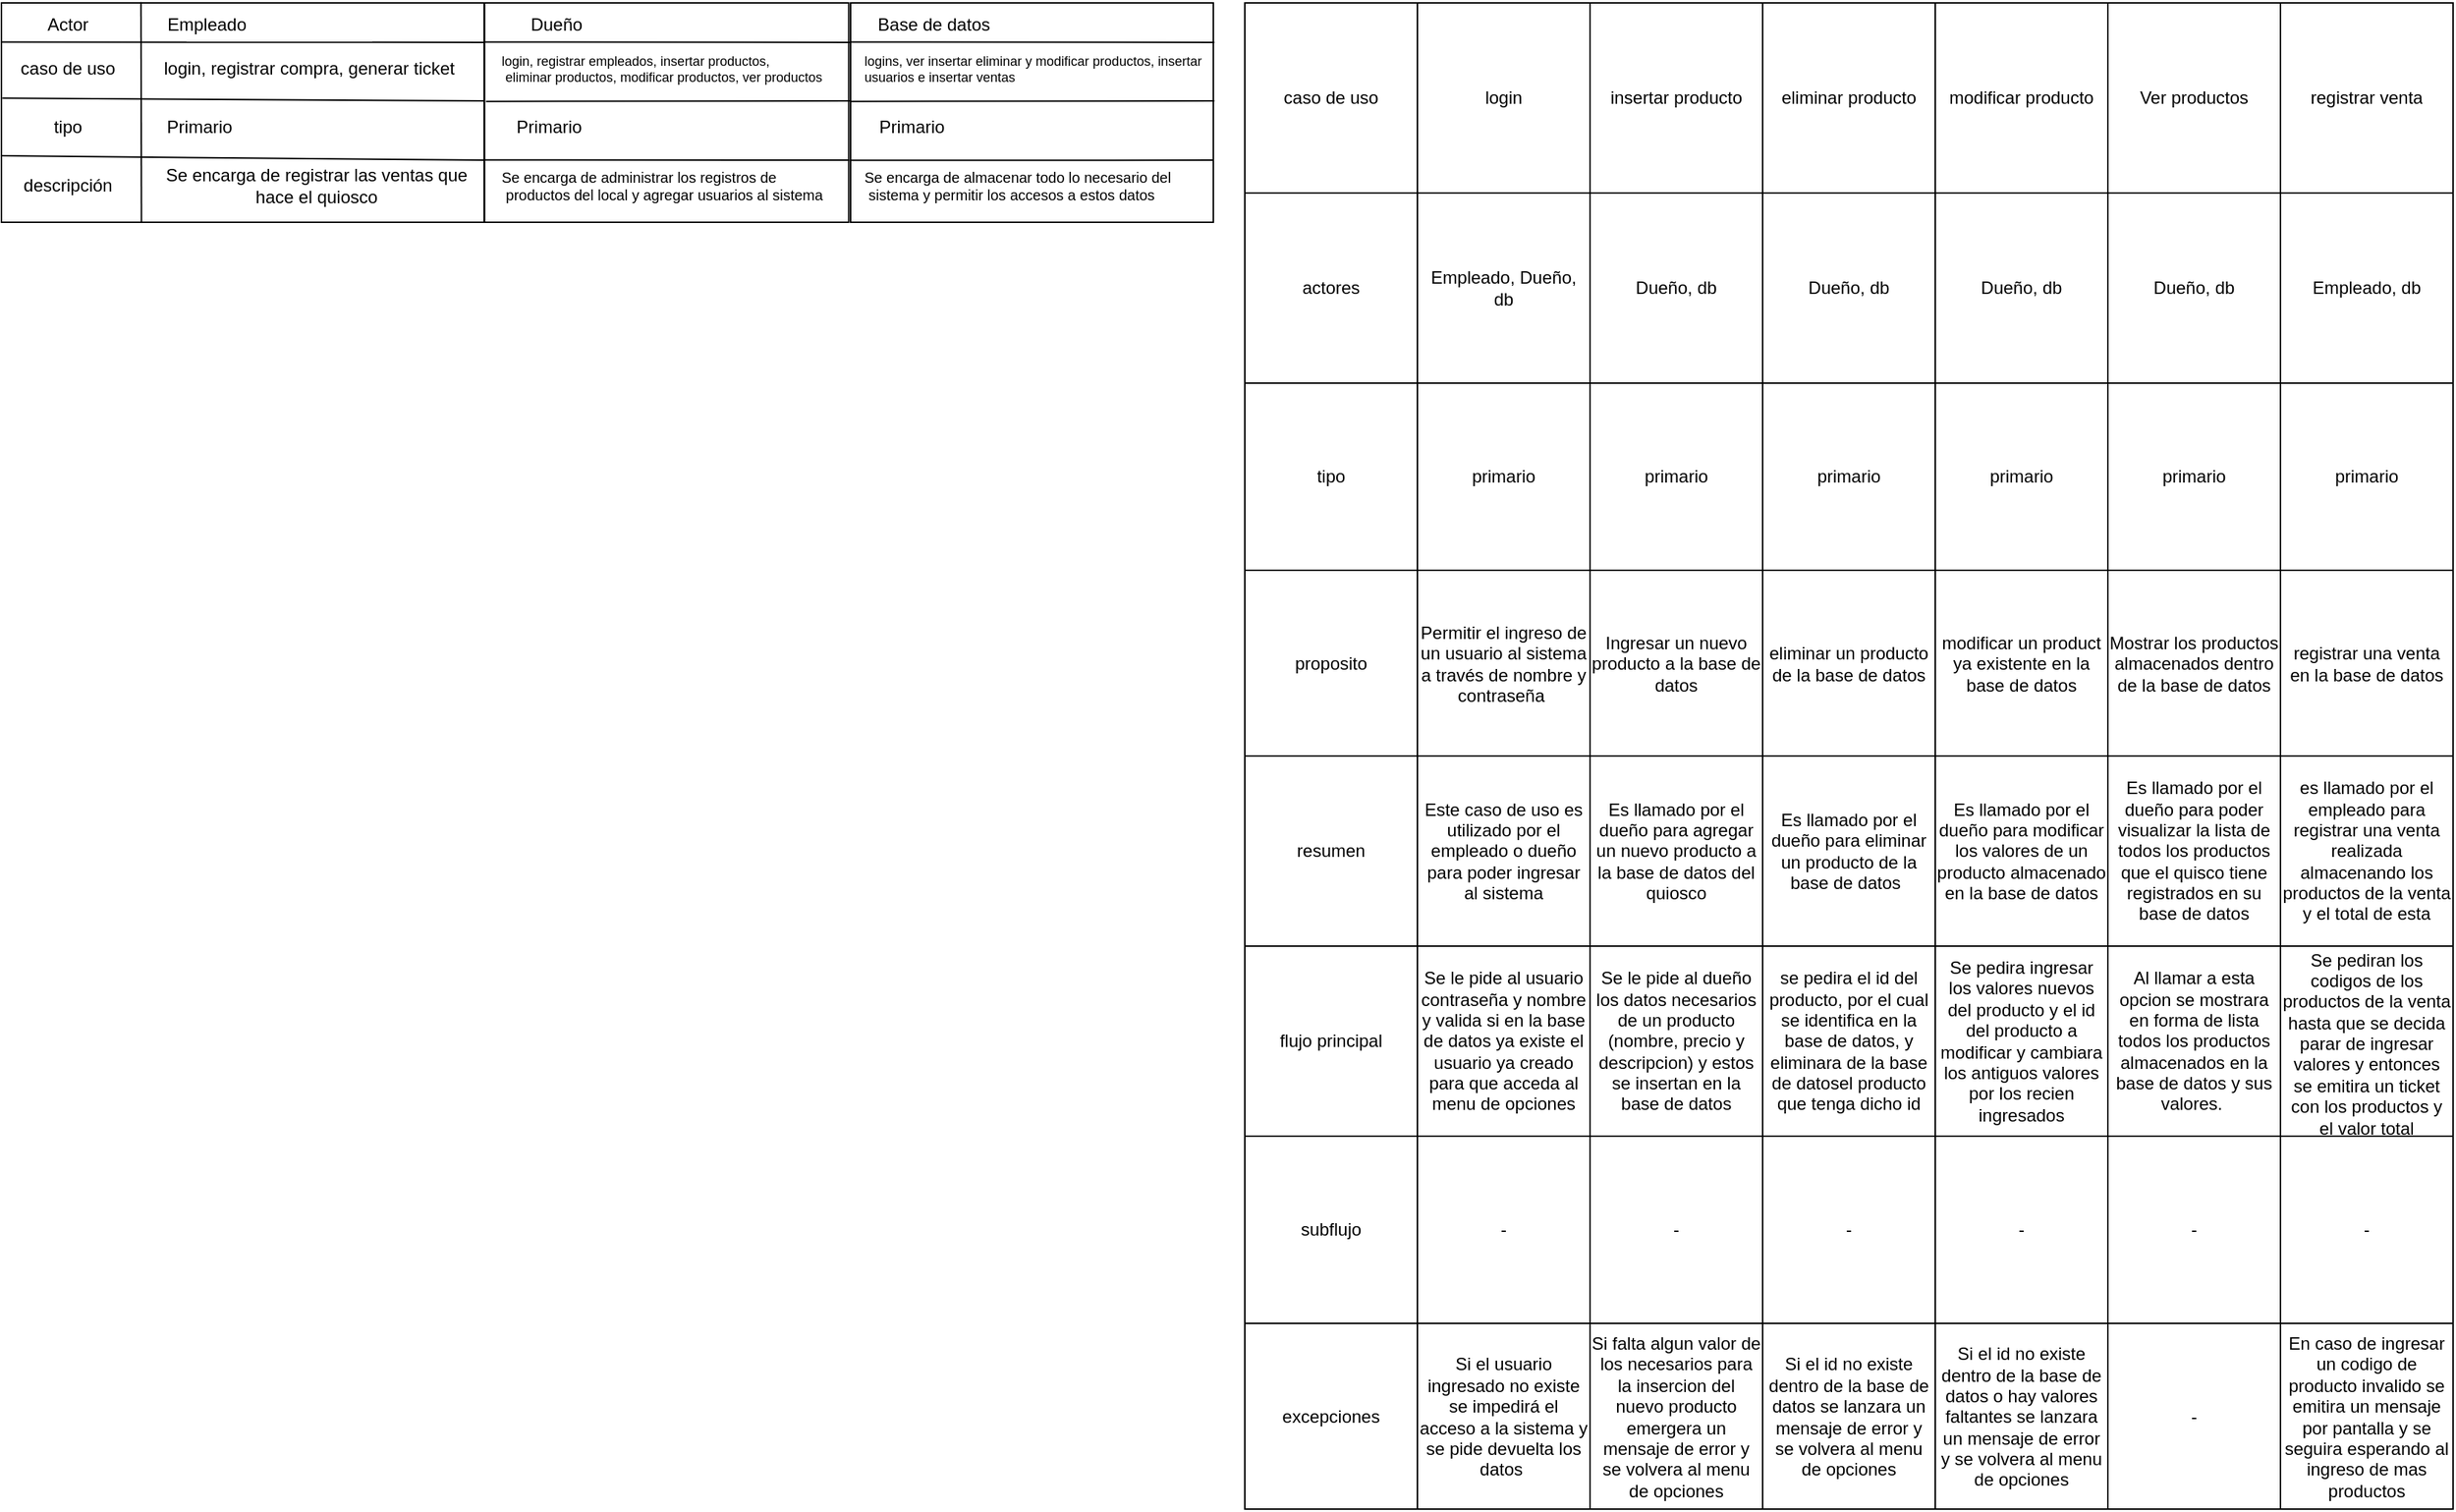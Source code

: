 <mxfile version="21.3.8" type="device">
  <diagram name="Página-1" id="LcXyndT0DvepZbhAEOWU">
    <mxGraphModel dx="2200" dy="1225" grid="1" gridSize="10" guides="1" tooltips="1" connect="1" arrows="1" fold="1" page="1" pageScale="1" pageWidth="827" pageHeight="1169" math="0" shadow="0">
      <root>
        <mxCell id="0" />
        <mxCell id="1" parent="0" />
        <mxCell id="FqN3htinn3vIO5tQjE8h-85" value="" style="group" vertex="1" connectable="0" parent="1">
          <mxGeometry x="10" y="20" width="838.46" height="150.0" as="geometry" />
        </mxCell>
        <mxCell id="FqN3htinn3vIO5tQjE8h-41" value="" style="rounded=0;whiteSpace=wrap;html=1;" vertex="1" parent="FqN3htinn3vIO5tQjE8h-85">
          <mxGeometry width="330" height="150" as="geometry" />
        </mxCell>
        <mxCell id="FqN3htinn3vIO5tQjE8h-42" value="" style="endArrow=none;html=1;rounded=0;entryX=0.289;entryY=-0.004;entryDx=0;entryDy=0;exitX=0.29;exitY=0.999;exitDx=0;exitDy=0;entryPerimeter=0;exitPerimeter=0;" edge="1" parent="FqN3htinn3vIO5tQjE8h-85" source="FqN3htinn3vIO5tQjE8h-41" target="FqN3htinn3vIO5tQjE8h-41">
          <mxGeometry width="50" height="50" relative="1" as="geometry">
            <mxPoint x="310" y="170" as="sourcePoint" />
            <mxPoint x="170" y="-10" as="targetPoint" />
          </mxGeometry>
        </mxCell>
        <mxCell id="FqN3htinn3vIO5tQjE8h-43" value="" style="endArrow=none;html=1;rounded=0;entryX=1.003;entryY=0.18;entryDx=0;entryDy=0;entryPerimeter=0;exitX=-0.001;exitY=0.178;exitDx=0;exitDy=0;exitPerimeter=0;" edge="1" parent="FqN3htinn3vIO5tQjE8h-85" source="FqN3htinn3vIO5tQjE8h-41" target="FqN3htinn3vIO5tQjE8h-41">
          <mxGeometry width="50" height="50" relative="1" as="geometry">
            <mxPoint x="310" y="170" as="sourcePoint" />
            <mxPoint x="360" y="120" as="targetPoint" />
          </mxGeometry>
        </mxCell>
        <mxCell id="FqN3htinn3vIO5tQjE8h-45" value="Actor" style="text;html=1;align=center;verticalAlign=middle;resizable=0;points=[];autosize=1;strokeColor=none;fillColor=none;" vertex="1" parent="FqN3htinn3vIO5tQjE8h-85">
          <mxGeometry x="20" width="50" height="30" as="geometry" />
        </mxCell>
        <mxCell id="FqN3htinn3vIO5tQjE8h-46" value="caso de uso" style="text;html=1;align=center;verticalAlign=middle;resizable=0;points=[];autosize=1;strokeColor=none;fillColor=none;" vertex="1" parent="FqN3htinn3vIO5tQjE8h-85">
          <mxGeometry y="30.0" width="90" height="30" as="geometry" />
        </mxCell>
        <mxCell id="FqN3htinn3vIO5tQjE8h-47" value="tipo" style="text;html=1;align=center;verticalAlign=middle;resizable=0;points=[];autosize=1;strokeColor=none;fillColor=none;" vertex="1" parent="FqN3htinn3vIO5tQjE8h-85">
          <mxGeometry x="25" y="70" width="40" height="30" as="geometry" />
        </mxCell>
        <mxCell id="FqN3htinn3vIO5tQjE8h-49" value="descripción" style="text;html=1;align=center;verticalAlign=middle;resizable=0;points=[];autosize=1;strokeColor=none;fillColor=none;" vertex="1" parent="FqN3htinn3vIO5tQjE8h-85">
          <mxGeometry x="5" y="110" width="80" height="30" as="geometry" />
        </mxCell>
        <mxCell id="FqN3htinn3vIO5tQjE8h-50" value="" style="endArrow=none;html=1;rounded=0;entryX=0.002;entryY=0.434;entryDx=0;entryDy=0;entryPerimeter=0;exitX=1.003;exitY=0.447;exitDx=0;exitDy=0;exitPerimeter=0;" edge="1" parent="FqN3htinn3vIO5tQjE8h-85" source="FqN3htinn3vIO5tQjE8h-41" target="FqN3htinn3vIO5tQjE8h-41">
          <mxGeometry width="50" height="50" relative="1" as="geometry">
            <mxPoint x="110.0" y="100" as="sourcePoint" />
            <mxPoint x="160" y="50.0" as="targetPoint" />
          </mxGeometry>
        </mxCell>
        <mxCell id="FqN3htinn3vIO5tQjE8h-51" value="" style="endArrow=none;html=1;rounded=0;exitX=0;exitY=0.697;exitDx=0;exitDy=0;exitPerimeter=0;entryX=0.999;entryY=0.717;entryDx=0;entryDy=0;entryPerimeter=0;" edge="1" parent="FqN3htinn3vIO5tQjE8h-85" source="FqN3htinn3vIO5tQjE8h-41" target="FqN3htinn3vIO5tQjE8h-41">
          <mxGeometry width="50" height="50" relative="1" as="geometry">
            <mxPoint x="190" y="100" as="sourcePoint" />
            <mxPoint x="240" y="50.0" as="targetPoint" />
          </mxGeometry>
        </mxCell>
        <mxCell id="FqN3htinn3vIO5tQjE8h-52" value="Empleado" style="text;html=1;align=center;verticalAlign=middle;resizable=0;points=[];autosize=1;strokeColor=none;fillColor=none;" vertex="1" parent="FqN3htinn3vIO5tQjE8h-85">
          <mxGeometry x="100.0" width="80" height="30" as="geometry" />
        </mxCell>
        <mxCell id="FqN3htinn3vIO5tQjE8h-53" value="login, registrar compra, generar ticket" style="text;html=1;align=center;verticalAlign=middle;resizable=0;points=[];autosize=1;strokeColor=none;fillColor=none;" vertex="1" parent="FqN3htinn3vIO5tQjE8h-85">
          <mxGeometry x="100.0" y="30.0" width="220" height="30" as="geometry" />
        </mxCell>
        <mxCell id="FqN3htinn3vIO5tQjE8h-54" value="Primario" style="text;html=1;align=center;verticalAlign=middle;resizable=0;points=[];autosize=1;strokeColor=none;fillColor=none;" vertex="1" parent="FqN3htinn3vIO5tQjE8h-85">
          <mxGeometry x="100.0" y="70" width="70" height="30" as="geometry" />
        </mxCell>
        <mxCell id="FqN3htinn3vIO5tQjE8h-55" value="Se encarga de registrar las ventas que &lt;br&gt;hace el quiosco" style="text;html=1;align=center;verticalAlign=middle;resizable=0;points=[];autosize=1;strokeColor=none;fillColor=none;" vertex="1" parent="FqN3htinn3vIO5tQjE8h-85">
          <mxGeometry x="100.0" y="105" width="230" height="40" as="geometry" />
        </mxCell>
        <mxCell id="FqN3htinn3vIO5tQjE8h-56" value="" style="rounded=0;whiteSpace=wrap;html=1;" vertex="1" parent="FqN3htinn3vIO5tQjE8h-85">
          <mxGeometry x="330.25" width="248.98" height="150" as="geometry" />
        </mxCell>
        <mxCell id="FqN3htinn3vIO5tQjE8h-58" value="" style="endArrow=none;html=1;rounded=0;entryX=1.003;entryY=0.18;entryDx=0;entryDy=0;entryPerimeter=0;exitX=-0.001;exitY=0.178;exitDx=0;exitDy=0;exitPerimeter=0;" edge="1" source="FqN3htinn3vIO5tQjE8h-56" target="FqN3htinn3vIO5tQjE8h-56" parent="FqN3htinn3vIO5tQjE8h-85">
          <mxGeometry width="50" height="50" relative="1" as="geometry">
            <mxPoint x="549.23" y="170.0" as="sourcePoint" />
            <mxPoint x="599.23" y="120.0" as="targetPoint" />
          </mxGeometry>
        </mxCell>
        <mxCell id="FqN3htinn3vIO5tQjE8h-63" value="" style="endArrow=none;html=1;rounded=0;entryX=0.004;entryY=0.449;entryDx=0;entryDy=0;entryPerimeter=0;exitX=1.003;exitY=0.447;exitDx=0;exitDy=0;exitPerimeter=0;" edge="1" source="FqN3htinn3vIO5tQjE8h-56" target="FqN3htinn3vIO5tQjE8h-56" parent="FqN3htinn3vIO5tQjE8h-85">
          <mxGeometry width="50" height="50" relative="1" as="geometry">
            <mxPoint x="349.23" y="100.0" as="sourcePoint" />
            <mxPoint x="399.23" y="50.0" as="targetPoint" />
          </mxGeometry>
        </mxCell>
        <mxCell id="FqN3htinn3vIO5tQjE8h-64" value="" style="endArrow=none;html=1;rounded=0;exitX=0.999;exitY=0.058;exitDx=0;exitDy=0;exitPerimeter=0;entryX=0.999;entryY=0.717;entryDx=0;entryDy=0;entryPerimeter=0;" edge="1" source="FqN3htinn3vIO5tQjE8h-55" target="FqN3htinn3vIO5tQjE8h-56" parent="FqN3htinn3vIO5tQjE8h-85">
          <mxGeometry width="50" height="50" relative="1" as="geometry">
            <mxPoint x="429.23" y="100.0" as="sourcePoint" />
            <mxPoint x="479.23" y="50.0" as="targetPoint" />
          </mxGeometry>
        </mxCell>
        <mxCell id="FqN3htinn3vIO5tQjE8h-65" value="Dueño" style="text;html=1;align=center;verticalAlign=middle;resizable=0;points=[];autosize=1;strokeColor=none;fillColor=none;" vertex="1" parent="FqN3htinn3vIO5tQjE8h-85">
          <mxGeometry x="349.23" width="60" height="30" as="geometry" />
        </mxCell>
        <mxCell id="FqN3htinn3vIO5tQjE8h-66" value="login, registrar empleados, insertar productos,&lt;br style=&quot;font-size: 9px;&quot;&gt;&amp;nbsp;eliminar productos, modificar productos, ver productos" style="text;html=1;align=left;verticalAlign=middle;resizable=0;points=[];autosize=1;strokeColor=none;fillColor=none;fontSize=9;horizontal=1;" vertex="1" parent="FqN3htinn3vIO5tQjE8h-85">
          <mxGeometry x="340.25" y="25.0" width="240" height="40" as="geometry" />
        </mxCell>
        <mxCell id="FqN3htinn3vIO5tQjE8h-67" value="Primario" style="text;html=1;align=center;verticalAlign=middle;resizable=0;points=[];autosize=1;strokeColor=none;fillColor=none;" vertex="1" parent="FqN3htinn3vIO5tQjE8h-85">
          <mxGeometry x="339.23" y="70.0" width="70" height="30" as="geometry" />
        </mxCell>
        <mxCell id="FqN3htinn3vIO5tQjE8h-68" value="Se encarga de administrar los registros de&lt;br style=&quot;font-size: 10px;&quot;&gt;&amp;nbsp;productos del local y agregar usuarios al sistema" style="text;html=1;align=left;verticalAlign=middle;resizable=0;points=[];autosize=1;strokeColor=none;fillColor=none;fontSize=10;" vertex="1" parent="FqN3htinn3vIO5tQjE8h-85">
          <mxGeometry x="340.25" y="105.0" width="240" height="40" as="geometry" />
        </mxCell>
        <mxCell id="FqN3htinn3vIO5tQjE8h-71" value="" style="rounded=0;whiteSpace=wrap;html=1;" vertex="1" parent="FqN3htinn3vIO5tQjE8h-85">
          <mxGeometry x="580.5" y="2.842e-14" width="247.96" height="150" as="geometry" />
        </mxCell>
        <mxCell id="FqN3htinn3vIO5tQjE8h-73" value="" style="endArrow=none;html=1;rounded=0;entryX=1.003;entryY=0.18;entryDx=0;entryDy=0;entryPerimeter=0;exitX=-0.001;exitY=0.178;exitDx=0;exitDy=0;exitPerimeter=0;" edge="1" source="FqN3htinn3vIO5tQjE8h-71" target="FqN3htinn3vIO5tQjE8h-71" parent="FqN3htinn3vIO5tQjE8h-85">
          <mxGeometry width="50" height="50" relative="1" as="geometry">
            <mxPoint x="798.46" y="170" as="sourcePoint" />
            <mxPoint x="848.46" y="120" as="targetPoint" />
          </mxGeometry>
        </mxCell>
        <mxCell id="FqN3htinn3vIO5tQjE8h-78" value="" style="endArrow=none;html=1;rounded=0;entryX=-0.001;entryY=0.449;entryDx=0;entryDy=0;entryPerimeter=0;exitX=1.003;exitY=0.447;exitDx=0;exitDy=0;exitPerimeter=0;" edge="1" source="FqN3htinn3vIO5tQjE8h-71" target="FqN3htinn3vIO5tQjE8h-71" parent="FqN3htinn3vIO5tQjE8h-85">
          <mxGeometry width="50" height="50" relative="1" as="geometry">
            <mxPoint x="598.46" y="100" as="sourcePoint" />
            <mxPoint x="648.46" y="50.0" as="targetPoint" />
          </mxGeometry>
        </mxCell>
        <mxCell id="FqN3htinn3vIO5tQjE8h-79" value="" style="endArrow=none;html=1;rounded=0;exitX=0.998;exitY=0.066;exitDx=0;exitDy=0;exitPerimeter=0;entryX=0.999;entryY=0.717;entryDx=0;entryDy=0;entryPerimeter=0;" edge="1" source="FqN3htinn3vIO5tQjE8h-68" target="FqN3htinn3vIO5tQjE8h-71" parent="FqN3htinn3vIO5tQjE8h-85">
          <mxGeometry width="50" height="50" relative="1" as="geometry">
            <mxPoint x="678.46" y="100" as="sourcePoint" />
            <mxPoint x="728.46" y="50.0" as="targetPoint" />
          </mxGeometry>
        </mxCell>
        <mxCell id="FqN3htinn3vIO5tQjE8h-80" value="Base de datos" style="text;html=1;align=center;verticalAlign=middle;resizable=0;points=[];autosize=1;strokeColor=none;fillColor=none;" vertex="1" parent="FqN3htinn3vIO5tQjE8h-85">
          <mxGeometry x="587.44" y="0.15" width="100" height="30" as="geometry" />
        </mxCell>
        <mxCell id="FqN3htinn3vIO5tQjE8h-81" value="logins, ver insertar eliminar y modificar productos, insertar &lt;br&gt;usuarios e insertar ventas" style="text;html=1;align=left;verticalAlign=middle;resizable=0;points=[];autosize=1;strokeColor=none;fillColor=none;fontSize=9;horizontal=1;" vertex="1" parent="FqN3htinn3vIO5tQjE8h-85">
          <mxGeometry x="588.46" y="25.15" width="250" height="40" as="geometry" />
        </mxCell>
        <mxCell id="FqN3htinn3vIO5tQjE8h-82" value="Primario" style="text;html=1;align=center;verticalAlign=middle;resizable=0;points=[];autosize=1;strokeColor=none;fillColor=none;" vertex="1" parent="FqN3htinn3vIO5tQjE8h-85">
          <mxGeometry x="587.44" y="70.15" width="70" height="30" as="geometry" />
        </mxCell>
        <mxCell id="FqN3htinn3vIO5tQjE8h-83" value="Se encarga de almacenar todo lo necesario del&lt;br&gt;&amp;nbsp;sistema y permitir los accesos a estos datos" style="text;html=1;align=left;verticalAlign=middle;resizable=0;points=[];autosize=1;strokeColor=none;fillColor=none;fontSize=10;" vertex="1" parent="FqN3htinn3vIO5tQjE8h-85">
          <mxGeometry x="588.46" y="105.15" width="230" height="40" as="geometry" />
        </mxCell>
        <mxCell id="FqN3htinn3vIO5tQjE8h-87" value="" style="shape=table;startSize=0;container=1;collapsible=0;childLayout=tableLayout;" vertex="1" parent="1">
          <mxGeometry x="860" y="20" width="826" height="1030" as="geometry" />
        </mxCell>
        <mxCell id="FqN3htinn3vIO5tQjE8h-88" value="" style="shape=tableRow;horizontal=0;startSize=0;swimlaneHead=0;swimlaneBody=0;strokeColor=inherit;top=0;left=0;bottom=0;right=0;collapsible=0;dropTarget=0;fillColor=none;points=[[0,0.5],[1,0.5]];portConstraint=eastwest;" vertex="1" parent="FqN3htinn3vIO5tQjE8h-87">
          <mxGeometry width="826" height="130" as="geometry" />
        </mxCell>
        <mxCell id="FqN3htinn3vIO5tQjE8h-89" value="caso de uso" style="shape=partialRectangle;html=1;whiteSpace=wrap;connectable=0;strokeColor=inherit;overflow=hidden;fillColor=none;top=0;left=0;bottom=0;right=0;pointerEvents=1;" vertex="1" parent="FqN3htinn3vIO5tQjE8h-88">
          <mxGeometry width="118" height="130" as="geometry">
            <mxRectangle width="118" height="130" as="alternateBounds" />
          </mxGeometry>
        </mxCell>
        <mxCell id="FqN3htinn3vIO5tQjE8h-90" value="login" style="shape=partialRectangle;html=1;whiteSpace=wrap;connectable=0;strokeColor=inherit;overflow=hidden;fillColor=none;top=0;left=0;bottom=0;right=0;pointerEvents=1;" vertex="1" parent="FqN3htinn3vIO5tQjE8h-88">
          <mxGeometry x="118" width="118" height="130" as="geometry">
            <mxRectangle width="118" height="130" as="alternateBounds" />
          </mxGeometry>
        </mxCell>
        <mxCell id="FqN3htinn3vIO5tQjE8h-91" value="insertar producto" style="shape=partialRectangle;html=1;whiteSpace=wrap;connectable=0;strokeColor=inherit;overflow=hidden;fillColor=none;top=0;left=0;bottom=0;right=0;pointerEvents=1;" vertex="1" parent="FqN3htinn3vIO5tQjE8h-88">
          <mxGeometry x="236" width="118" height="130" as="geometry">
            <mxRectangle width="118" height="130" as="alternateBounds" />
          </mxGeometry>
        </mxCell>
        <mxCell id="FqN3htinn3vIO5tQjE8h-92" value="eliminar producto" style="shape=partialRectangle;html=1;whiteSpace=wrap;connectable=0;strokeColor=inherit;overflow=hidden;fillColor=none;top=0;left=0;bottom=0;right=0;pointerEvents=1;" vertex="1" parent="FqN3htinn3vIO5tQjE8h-88">
          <mxGeometry x="354" width="118" height="130" as="geometry">
            <mxRectangle width="118" height="130" as="alternateBounds" />
          </mxGeometry>
        </mxCell>
        <mxCell id="FqN3htinn3vIO5tQjE8h-93" value="modificar producto" style="shape=partialRectangle;html=1;whiteSpace=wrap;connectable=0;strokeColor=inherit;overflow=hidden;fillColor=none;top=0;left=0;bottom=0;right=0;pointerEvents=1;" vertex="1" parent="FqN3htinn3vIO5tQjE8h-88">
          <mxGeometry x="472" width="118" height="130" as="geometry">
            <mxRectangle width="118" height="130" as="alternateBounds" />
          </mxGeometry>
        </mxCell>
        <mxCell id="FqN3htinn3vIO5tQjE8h-148" value="Ver productos" style="shape=partialRectangle;html=1;whiteSpace=wrap;connectable=0;strokeColor=inherit;overflow=hidden;fillColor=none;top=0;left=0;bottom=0;right=0;pointerEvents=1;" vertex="1" parent="FqN3htinn3vIO5tQjE8h-88">
          <mxGeometry x="590" width="118" height="130" as="geometry">
            <mxRectangle width="118" height="130" as="alternateBounds" />
          </mxGeometry>
        </mxCell>
        <mxCell id="FqN3htinn3vIO5tQjE8h-156" value="registrar venta" style="shape=partialRectangle;html=1;whiteSpace=wrap;connectable=0;strokeColor=inherit;overflow=hidden;fillColor=none;top=0;left=0;bottom=0;right=0;pointerEvents=1;" vertex="1" parent="FqN3htinn3vIO5tQjE8h-88">
          <mxGeometry x="708" width="118" height="130" as="geometry">
            <mxRectangle width="118" height="130" as="alternateBounds" />
          </mxGeometry>
        </mxCell>
        <mxCell id="FqN3htinn3vIO5tQjE8h-100" value="" style="shape=tableRow;horizontal=0;startSize=0;swimlaneHead=0;swimlaneBody=0;strokeColor=inherit;top=0;left=0;bottom=0;right=0;collapsible=0;dropTarget=0;fillColor=none;points=[[0,0.5],[1,0.5]];portConstraint=eastwest;" vertex="1" parent="FqN3htinn3vIO5tQjE8h-87">
          <mxGeometry y="130" width="826" height="130" as="geometry" />
        </mxCell>
        <mxCell id="FqN3htinn3vIO5tQjE8h-101" value="actores" style="shape=partialRectangle;html=1;whiteSpace=wrap;connectable=0;strokeColor=inherit;overflow=hidden;fillColor=none;top=0;left=0;bottom=0;right=0;pointerEvents=1;" vertex="1" parent="FqN3htinn3vIO5tQjE8h-100">
          <mxGeometry width="118" height="130" as="geometry">
            <mxRectangle width="118" height="130" as="alternateBounds" />
          </mxGeometry>
        </mxCell>
        <mxCell id="FqN3htinn3vIO5tQjE8h-102" value="Empleado, Dueño, db" style="shape=partialRectangle;html=1;whiteSpace=wrap;connectable=0;strokeColor=inherit;overflow=hidden;fillColor=none;top=0;left=0;bottom=0;right=0;pointerEvents=1;" vertex="1" parent="FqN3htinn3vIO5tQjE8h-100">
          <mxGeometry x="118" width="118" height="130" as="geometry">
            <mxRectangle width="118" height="130" as="alternateBounds" />
          </mxGeometry>
        </mxCell>
        <mxCell id="FqN3htinn3vIO5tQjE8h-103" value="Dueño, db" style="shape=partialRectangle;html=1;whiteSpace=wrap;connectable=0;strokeColor=inherit;overflow=hidden;fillColor=none;top=0;left=0;bottom=0;right=0;pointerEvents=1;" vertex="1" parent="FqN3htinn3vIO5tQjE8h-100">
          <mxGeometry x="236" width="118" height="130" as="geometry">
            <mxRectangle width="118" height="130" as="alternateBounds" />
          </mxGeometry>
        </mxCell>
        <mxCell id="FqN3htinn3vIO5tQjE8h-104" value="Dueño, db" style="shape=partialRectangle;html=1;whiteSpace=wrap;connectable=0;strokeColor=inherit;overflow=hidden;fillColor=none;top=0;left=0;bottom=0;right=0;pointerEvents=1;" vertex="1" parent="FqN3htinn3vIO5tQjE8h-100">
          <mxGeometry x="354" width="118" height="130" as="geometry">
            <mxRectangle width="118" height="130" as="alternateBounds" />
          </mxGeometry>
        </mxCell>
        <mxCell id="FqN3htinn3vIO5tQjE8h-105" value="Dueño, db" style="shape=partialRectangle;html=1;whiteSpace=wrap;connectable=0;strokeColor=inherit;overflow=hidden;fillColor=none;top=0;left=0;bottom=0;right=0;pointerEvents=1;" vertex="1" parent="FqN3htinn3vIO5tQjE8h-100">
          <mxGeometry x="472" width="118" height="130" as="geometry">
            <mxRectangle width="118" height="130" as="alternateBounds" />
          </mxGeometry>
        </mxCell>
        <mxCell id="FqN3htinn3vIO5tQjE8h-149" value="Dueño, db" style="shape=partialRectangle;html=1;whiteSpace=wrap;connectable=0;strokeColor=inherit;overflow=hidden;fillColor=none;top=0;left=0;bottom=0;right=0;pointerEvents=1;" vertex="1" parent="FqN3htinn3vIO5tQjE8h-100">
          <mxGeometry x="590" width="118" height="130" as="geometry">
            <mxRectangle width="118" height="130" as="alternateBounds" />
          </mxGeometry>
        </mxCell>
        <mxCell id="FqN3htinn3vIO5tQjE8h-157" value="Empleado, db" style="shape=partialRectangle;html=1;whiteSpace=wrap;connectable=0;strokeColor=inherit;overflow=hidden;fillColor=none;top=0;left=0;bottom=0;right=0;pointerEvents=1;" vertex="1" parent="FqN3htinn3vIO5tQjE8h-100">
          <mxGeometry x="708" width="118" height="130" as="geometry">
            <mxRectangle width="118" height="130" as="alternateBounds" />
          </mxGeometry>
        </mxCell>
        <mxCell id="FqN3htinn3vIO5tQjE8h-106" style="shape=tableRow;horizontal=0;startSize=0;swimlaneHead=0;swimlaneBody=0;strokeColor=inherit;top=0;left=0;bottom=0;right=0;collapsible=0;dropTarget=0;fillColor=none;points=[[0,0.5],[1,0.5]];portConstraint=eastwest;" vertex="1" parent="FqN3htinn3vIO5tQjE8h-87">
          <mxGeometry y="260" width="826" height="128" as="geometry" />
        </mxCell>
        <mxCell id="FqN3htinn3vIO5tQjE8h-107" value="tipo" style="shape=partialRectangle;html=1;whiteSpace=wrap;connectable=0;strokeColor=inherit;overflow=hidden;fillColor=none;top=0;left=0;bottom=0;right=0;pointerEvents=1;" vertex="1" parent="FqN3htinn3vIO5tQjE8h-106">
          <mxGeometry width="118" height="128" as="geometry">
            <mxRectangle width="118" height="128" as="alternateBounds" />
          </mxGeometry>
        </mxCell>
        <mxCell id="FqN3htinn3vIO5tQjE8h-108" value="primario" style="shape=partialRectangle;html=1;whiteSpace=wrap;connectable=0;strokeColor=inherit;overflow=hidden;fillColor=none;top=0;left=0;bottom=0;right=0;pointerEvents=1;" vertex="1" parent="FqN3htinn3vIO5tQjE8h-106">
          <mxGeometry x="118" width="118" height="128" as="geometry">
            <mxRectangle width="118" height="128" as="alternateBounds" />
          </mxGeometry>
        </mxCell>
        <mxCell id="FqN3htinn3vIO5tQjE8h-109" value="primario" style="shape=partialRectangle;html=1;whiteSpace=wrap;connectable=0;strokeColor=inherit;overflow=hidden;fillColor=none;top=0;left=0;bottom=0;right=0;pointerEvents=1;" vertex="1" parent="FqN3htinn3vIO5tQjE8h-106">
          <mxGeometry x="236" width="118" height="128" as="geometry">
            <mxRectangle width="118" height="128" as="alternateBounds" />
          </mxGeometry>
        </mxCell>
        <mxCell id="FqN3htinn3vIO5tQjE8h-110" value="primario" style="shape=partialRectangle;html=1;whiteSpace=wrap;connectable=0;strokeColor=inherit;overflow=hidden;fillColor=none;top=0;left=0;bottom=0;right=0;pointerEvents=1;" vertex="1" parent="FqN3htinn3vIO5tQjE8h-106">
          <mxGeometry x="354" width="118" height="128" as="geometry">
            <mxRectangle width="118" height="128" as="alternateBounds" />
          </mxGeometry>
        </mxCell>
        <mxCell id="FqN3htinn3vIO5tQjE8h-111" value="primario" style="shape=partialRectangle;html=1;whiteSpace=wrap;connectable=0;strokeColor=inherit;overflow=hidden;fillColor=none;top=0;left=0;bottom=0;right=0;pointerEvents=1;" vertex="1" parent="FqN3htinn3vIO5tQjE8h-106">
          <mxGeometry x="472" width="118" height="128" as="geometry">
            <mxRectangle width="118" height="128" as="alternateBounds" />
          </mxGeometry>
        </mxCell>
        <mxCell id="FqN3htinn3vIO5tQjE8h-150" value="primario" style="shape=partialRectangle;html=1;whiteSpace=wrap;connectable=0;strokeColor=inherit;overflow=hidden;fillColor=none;top=0;left=0;bottom=0;right=0;pointerEvents=1;" vertex="1" parent="FqN3htinn3vIO5tQjE8h-106">
          <mxGeometry x="590" width="118" height="128" as="geometry">
            <mxRectangle width="118" height="128" as="alternateBounds" />
          </mxGeometry>
        </mxCell>
        <mxCell id="FqN3htinn3vIO5tQjE8h-158" value="primario" style="shape=partialRectangle;html=1;whiteSpace=wrap;connectable=0;strokeColor=inherit;overflow=hidden;fillColor=none;top=0;left=0;bottom=0;right=0;pointerEvents=1;" vertex="1" parent="FqN3htinn3vIO5tQjE8h-106">
          <mxGeometry x="708" width="118" height="128" as="geometry">
            <mxRectangle width="118" height="128" as="alternateBounds" />
          </mxGeometry>
        </mxCell>
        <mxCell id="FqN3htinn3vIO5tQjE8h-118" style="shape=tableRow;horizontal=0;startSize=0;swimlaneHead=0;swimlaneBody=0;strokeColor=inherit;top=0;left=0;bottom=0;right=0;collapsible=0;dropTarget=0;fillColor=none;points=[[0,0.5],[1,0.5]];portConstraint=eastwest;" vertex="1" parent="FqN3htinn3vIO5tQjE8h-87">
          <mxGeometry y="388" width="826" height="127" as="geometry" />
        </mxCell>
        <mxCell id="FqN3htinn3vIO5tQjE8h-119" value="proposito" style="shape=partialRectangle;html=1;whiteSpace=wrap;connectable=0;strokeColor=inherit;overflow=hidden;fillColor=none;top=0;left=0;bottom=0;right=0;pointerEvents=1;" vertex="1" parent="FqN3htinn3vIO5tQjE8h-118">
          <mxGeometry width="118" height="127" as="geometry">
            <mxRectangle width="118" height="127" as="alternateBounds" />
          </mxGeometry>
        </mxCell>
        <mxCell id="FqN3htinn3vIO5tQjE8h-120" value="Permitir el ingreso de un usuario al sistema a través de nombre y contraseña&amp;nbsp;" style="shape=partialRectangle;html=1;whiteSpace=wrap;connectable=0;strokeColor=inherit;overflow=hidden;fillColor=none;top=0;left=0;bottom=0;right=0;pointerEvents=1;" vertex="1" parent="FqN3htinn3vIO5tQjE8h-118">
          <mxGeometry x="118" width="118" height="127" as="geometry">
            <mxRectangle width="118" height="127" as="alternateBounds" />
          </mxGeometry>
        </mxCell>
        <mxCell id="FqN3htinn3vIO5tQjE8h-121" value="Ingresar un nuevo producto a la base de datos" style="shape=partialRectangle;html=1;whiteSpace=wrap;connectable=0;strokeColor=inherit;overflow=hidden;fillColor=none;top=0;left=0;bottom=0;right=0;pointerEvents=1;" vertex="1" parent="FqN3htinn3vIO5tQjE8h-118">
          <mxGeometry x="236" width="118" height="127" as="geometry">
            <mxRectangle width="118" height="127" as="alternateBounds" />
          </mxGeometry>
        </mxCell>
        <mxCell id="FqN3htinn3vIO5tQjE8h-122" value="eliminar un producto de la base de datos" style="shape=partialRectangle;html=1;whiteSpace=wrap;connectable=0;strokeColor=inherit;overflow=hidden;fillColor=none;top=0;left=0;bottom=0;right=0;pointerEvents=1;" vertex="1" parent="FqN3htinn3vIO5tQjE8h-118">
          <mxGeometry x="354" width="118" height="127" as="geometry">
            <mxRectangle width="118" height="127" as="alternateBounds" />
          </mxGeometry>
        </mxCell>
        <mxCell id="FqN3htinn3vIO5tQjE8h-123" value="modificar un product ya existente en la base de datos" style="shape=partialRectangle;html=1;whiteSpace=wrap;connectable=0;strokeColor=inherit;overflow=hidden;fillColor=none;top=0;left=0;bottom=0;right=0;pointerEvents=1;" vertex="1" parent="FqN3htinn3vIO5tQjE8h-118">
          <mxGeometry x="472" width="118" height="127" as="geometry">
            <mxRectangle width="118" height="127" as="alternateBounds" />
          </mxGeometry>
        </mxCell>
        <mxCell id="FqN3htinn3vIO5tQjE8h-151" value="Mostrar los productos almacenados dentro de la base de datos" style="shape=partialRectangle;html=1;whiteSpace=wrap;connectable=0;strokeColor=inherit;overflow=hidden;fillColor=none;top=0;left=0;bottom=0;right=0;pointerEvents=1;" vertex="1" parent="FqN3htinn3vIO5tQjE8h-118">
          <mxGeometry x="590" width="118" height="127" as="geometry">
            <mxRectangle width="118" height="127" as="alternateBounds" />
          </mxGeometry>
        </mxCell>
        <mxCell id="FqN3htinn3vIO5tQjE8h-159" value="registrar una venta en la base de datos" style="shape=partialRectangle;html=1;whiteSpace=wrap;connectable=0;strokeColor=inherit;overflow=hidden;fillColor=none;top=0;left=0;bottom=0;right=0;pointerEvents=1;" vertex="1" parent="FqN3htinn3vIO5tQjE8h-118">
          <mxGeometry x="708" width="118" height="127" as="geometry">
            <mxRectangle width="118" height="127" as="alternateBounds" />
          </mxGeometry>
        </mxCell>
        <mxCell id="FqN3htinn3vIO5tQjE8h-124" style="shape=tableRow;horizontal=0;startSize=0;swimlaneHead=0;swimlaneBody=0;strokeColor=inherit;top=0;left=0;bottom=0;right=0;collapsible=0;dropTarget=0;fillColor=none;points=[[0,0.5],[1,0.5]];portConstraint=eastwest;" vertex="1" parent="FqN3htinn3vIO5tQjE8h-87">
          <mxGeometry y="515" width="826" height="130" as="geometry" />
        </mxCell>
        <mxCell id="FqN3htinn3vIO5tQjE8h-125" value="resumen" style="shape=partialRectangle;html=1;whiteSpace=wrap;connectable=0;strokeColor=inherit;overflow=hidden;fillColor=none;top=0;left=0;bottom=0;right=0;pointerEvents=1;" vertex="1" parent="FqN3htinn3vIO5tQjE8h-124">
          <mxGeometry width="118" height="130" as="geometry">
            <mxRectangle width="118" height="130" as="alternateBounds" />
          </mxGeometry>
        </mxCell>
        <mxCell id="FqN3htinn3vIO5tQjE8h-126" value="Este caso de uso es utilizado por el empleado o dueño para poder ingresar al sistema" style="shape=partialRectangle;html=1;whiteSpace=wrap;connectable=0;strokeColor=inherit;overflow=hidden;fillColor=none;top=0;left=0;bottom=0;right=0;pointerEvents=1;" vertex="1" parent="FqN3htinn3vIO5tQjE8h-124">
          <mxGeometry x="118" width="118" height="130" as="geometry">
            <mxRectangle width="118" height="130" as="alternateBounds" />
          </mxGeometry>
        </mxCell>
        <mxCell id="FqN3htinn3vIO5tQjE8h-127" value="Es llamado por el dueño para agregar un nuevo producto a la base de datos del quiosco" style="shape=partialRectangle;html=1;whiteSpace=wrap;connectable=0;strokeColor=inherit;overflow=hidden;fillColor=none;top=0;left=0;bottom=0;right=0;pointerEvents=1;" vertex="1" parent="FqN3htinn3vIO5tQjE8h-124">
          <mxGeometry x="236" width="118" height="130" as="geometry">
            <mxRectangle width="118" height="130" as="alternateBounds" />
          </mxGeometry>
        </mxCell>
        <mxCell id="FqN3htinn3vIO5tQjE8h-128" value="Es llamado por el dueño para eliminar un producto de la base de datos&lt;span style=&quot;white-space: pre;&quot;&gt;&#x9;&lt;/span&gt;" style="shape=partialRectangle;html=1;whiteSpace=wrap;connectable=0;strokeColor=inherit;overflow=hidden;fillColor=none;top=0;left=0;bottom=0;right=0;pointerEvents=1;" vertex="1" parent="FqN3htinn3vIO5tQjE8h-124">
          <mxGeometry x="354" width="118" height="130" as="geometry">
            <mxRectangle width="118" height="130" as="alternateBounds" />
          </mxGeometry>
        </mxCell>
        <mxCell id="FqN3htinn3vIO5tQjE8h-129" value="Es llamado por el dueño para modificar los valores de un producto almacenado en la base de datos" style="shape=partialRectangle;html=1;whiteSpace=wrap;connectable=0;strokeColor=inherit;overflow=hidden;fillColor=none;top=0;left=0;bottom=0;right=0;pointerEvents=1;" vertex="1" parent="FqN3htinn3vIO5tQjE8h-124">
          <mxGeometry x="472" width="118" height="130" as="geometry">
            <mxRectangle width="118" height="130" as="alternateBounds" />
          </mxGeometry>
        </mxCell>
        <mxCell id="FqN3htinn3vIO5tQjE8h-152" value="Es llamado por el dueño para poder visualizar la lista de todos los productos que el quisco tiene registrados en su base de datos" style="shape=partialRectangle;html=1;whiteSpace=wrap;connectable=0;strokeColor=inherit;overflow=hidden;fillColor=none;top=0;left=0;bottom=0;right=0;pointerEvents=1;" vertex="1" parent="FqN3htinn3vIO5tQjE8h-124">
          <mxGeometry x="590" width="118" height="130" as="geometry">
            <mxRectangle width="118" height="130" as="alternateBounds" />
          </mxGeometry>
        </mxCell>
        <mxCell id="FqN3htinn3vIO5tQjE8h-160" value="es llamado por el empleado para registrar una venta realizada almacenando los productos de la venta y el total de esta" style="shape=partialRectangle;html=1;whiteSpace=wrap;connectable=0;strokeColor=inherit;overflow=hidden;fillColor=none;top=0;left=0;bottom=0;right=0;pointerEvents=1;" vertex="1" parent="FqN3htinn3vIO5tQjE8h-124">
          <mxGeometry x="708" width="118" height="130" as="geometry">
            <mxRectangle width="118" height="130" as="alternateBounds" />
          </mxGeometry>
        </mxCell>
        <mxCell id="FqN3htinn3vIO5tQjE8h-130" style="shape=tableRow;horizontal=0;startSize=0;swimlaneHead=0;swimlaneBody=0;strokeColor=inherit;top=0;left=0;bottom=0;right=0;collapsible=0;dropTarget=0;fillColor=none;points=[[0,0.5],[1,0.5]];portConstraint=eastwest;" vertex="1" parent="FqN3htinn3vIO5tQjE8h-87">
          <mxGeometry y="645" width="826" height="130" as="geometry" />
        </mxCell>
        <mxCell id="FqN3htinn3vIO5tQjE8h-131" value="flujo principal" style="shape=partialRectangle;html=1;whiteSpace=wrap;connectable=0;strokeColor=inherit;overflow=hidden;fillColor=none;top=0;left=0;bottom=0;right=0;pointerEvents=1;" vertex="1" parent="FqN3htinn3vIO5tQjE8h-130">
          <mxGeometry width="118" height="130" as="geometry">
            <mxRectangle width="118" height="130" as="alternateBounds" />
          </mxGeometry>
        </mxCell>
        <mxCell id="FqN3htinn3vIO5tQjE8h-132" value="Se le pide al usuario contraseña y nombre y valida si en la base de datos ya existe el usuario ya creado para que acceda al menu de opciones" style="shape=partialRectangle;html=1;whiteSpace=wrap;connectable=0;strokeColor=inherit;overflow=hidden;fillColor=none;top=0;left=0;bottom=0;right=0;pointerEvents=1;" vertex="1" parent="FqN3htinn3vIO5tQjE8h-130">
          <mxGeometry x="118" width="118" height="130" as="geometry">
            <mxRectangle width="118" height="130" as="alternateBounds" />
          </mxGeometry>
        </mxCell>
        <mxCell id="FqN3htinn3vIO5tQjE8h-133" value="Se le pide al dueño los datos necesarios de un producto (nombre, precio y descripcion) y estos se insertan en la base de datos" style="shape=partialRectangle;html=1;whiteSpace=wrap;connectable=0;strokeColor=inherit;overflow=hidden;fillColor=none;top=0;left=0;bottom=0;right=0;pointerEvents=1;" vertex="1" parent="FqN3htinn3vIO5tQjE8h-130">
          <mxGeometry x="236" width="118" height="130" as="geometry">
            <mxRectangle width="118" height="130" as="alternateBounds" />
          </mxGeometry>
        </mxCell>
        <mxCell id="FqN3htinn3vIO5tQjE8h-134" value="se pedira el id del producto, por el cual se identifica en la base de datos, y eliminara de la base de datosel producto que tenga dicho id" style="shape=partialRectangle;html=1;whiteSpace=wrap;connectable=0;strokeColor=inherit;overflow=hidden;fillColor=none;top=0;left=0;bottom=0;right=0;pointerEvents=1;" vertex="1" parent="FqN3htinn3vIO5tQjE8h-130">
          <mxGeometry x="354" width="118" height="130" as="geometry">
            <mxRectangle width="118" height="130" as="alternateBounds" />
          </mxGeometry>
        </mxCell>
        <mxCell id="FqN3htinn3vIO5tQjE8h-135" value="Se pedira ingresar los valores nuevos del producto y el id del producto a modificar y cambiara los antiguos valores por los recien ingresados" style="shape=partialRectangle;html=1;whiteSpace=wrap;connectable=0;strokeColor=inherit;overflow=hidden;fillColor=none;top=0;left=0;bottom=0;right=0;pointerEvents=1;" vertex="1" parent="FqN3htinn3vIO5tQjE8h-130">
          <mxGeometry x="472" width="118" height="130" as="geometry">
            <mxRectangle width="118" height="130" as="alternateBounds" />
          </mxGeometry>
        </mxCell>
        <mxCell id="FqN3htinn3vIO5tQjE8h-153" value="Al llamar a esta opcion se mostrara en forma de lista todos los productos almacenados en la base de datos y sus valores.&amp;nbsp;" style="shape=partialRectangle;html=1;whiteSpace=wrap;connectable=0;strokeColor=inherit;overflow=hidden;fillColor=none;top=0;left=0;bottom=0;right=0;pointerEvents=1;" vertex="1" parent="FqN3htinn3vIO5tQjE8h-130">
          <mxGeometry x="590" width="118" height="130" as="geometry">
            <mxRectangle width="118" height="130" as="alternateBounds" />
          </mxGeometry>
        </mxCell>
        <mxCell id="FqN3htinn3vIO5tQjE8h-161" value="Se pediran los codigos de los productos de la venta hasta que se decida parar de ingresar valores y entonces se emitira un ticket con los productos y el valor total" style="shape=partialRectangle;html=1;whiteSpace=wrap;connectable=0;strokeColor=inherit;overflow=hidden;fillColor=none;top=0;left=0;bottom=0;right=0;pointerEvents=1;" vertex="1" parent="FqN3htinn3vIO5tQjE8h-130">
          <mxGeometry x="708" width="118" height="130" as="geometry">
            <mxRectangle width="118" height="130" as="alternateBounds" />
          </mxGeometry>
        </mxCell>
        <mxCell id="FqN3htinn3vIO5tQjE8h-136" style="shape=tableRow;horizontal=0;startSize=0;swimlaneHead=0;swimlaneBody=0;strokeColor=inherit;top=0;left=0;bottom=0;right=0;collapsible=0;dropTarget=0;fillColor=none;points=[[0,0.5],[1,0.5]];portConstraint=eastwest;" vertex="1" parent="FqN3htinn3vIO5tQjE8h-87">
          <mxGeometry y="775" width="826" height="128" as="geometry" />
        </mxCell>
        <mxCell id="FqN3htinn3vIO5tQjE8h-137" value="subflujo" style="shape=partialRectangle;html=1;whiteSpace=wrap;connectable=0;strokeColor=inherit;overflow=hidden;fillColor=none;top=0;left=0;bottom=0;right=0;pointerEvents=1;" vertex="1" parent="FqN3htinn3vIO5tQjE8h-136">
          <mxGeometry width="118" height="128" as="geometry">
            <mxRectangle width="118" height="128" as="alternateBounds" />
          </mxGeometry>
        </mxCell>
        <mxCell id="FqN3htinn3vIO5tQjE8h-138" value="-" style="shape=partialRectangle;html=1;whiteSpace=wrap;connectable=0;strokeColor=inherit;overflow=hidden;fillColor=none;top=0;left=0;bottom=0;right=0;pointerEvents=1;" vertex="1" parent="FqN3htinn3vIO5tQjE8h-136">
          <mxGeometry x="118" width="118" height="128" as="geometry">
            <mxRectangle width="118" height="128" as="alternateBounds" />
          </mxGeometry>
        </mxCell>
        <mxCell id="FqN3htinn3vIO5tQjE8h-139" value="-" style="shape=partialRectangle;html=1;whiteSpace=wrap;connectable=0;strokeColor=inherit;overflow=hidden;fillColor=none;top=0;left=0;bottom=0;right=0;pointerEvents=1;" vertex="1" parent="FqN3htinn3vIO5tQjE8h-136">
          <mxGeometry x="236" width="118" height="128" as="geometry">
            <mxRectangle width="118" height="128" as="alternateBounds" />
          </mxGeometry>
        </mxCell>
        <mxCell id="FqN3htinn3vIO5tQjE8h-140" value="-" style="shape=partialRectangle;html=1;whiteSpace=wrap;connectable=0;strokeColor=inherit;overflow=hidden;fillColor=none;top=0;left=0;bottom=0;right=0;pointerEvents=1;" vertex="1" parent="FqN3htinn3vIO5tQjE8h-136">
          <mxGeometry x="354" width="118" height="128" as="geometry">
            <mxRectangle width="118" height="128" as="alternateBounds" />
          </mxGeometry>
        </mxCell>
        <mxCell id="FqN3htinn3vIO5tQjE8h-141" value="-" style="shape=partialRectangle;html=1;whiteSpace=wrap;connectable=0;strokeColor=inherit;overflow=hidden;fillColor=none;top=0;left=0;bottom=0;right=0;pointerEvents=1;" vertex="1" parent="FqN3htinn3vIO5tQjE8h-136">
          <mxGeometry x="472" width="118" height="128" as="geometry">
            <mxRectangle width="118" height="128" as="alternateBounds" />
          </mxGeometry>
        </mxCell>
        <mxCell id="FqN3htinn3vIO5tQjE8h-154" value="-" style="shape=partialRectangle;html=1;whiteSpace=wrap;connectable=0;strokeColor=inherit;overflow=hidden;fillColor=none;top=0;left=0;bottom=0;right=0;pointerEvents=1;" vertex="1" parent="FqN3htinn3vIO5tQjE8h-136">
          <mxGeometry x="590" width="118" height="128" as="geometry">
            <mxRectangle width="118" height="128" as="alternateBounds" />
          </mxGeometry>
        </mxCell>
        <mxCell id="FqN3htinn3vIO5tQjE8h-162" value="-" style="shape=partialRectangle;html=1;whiteSpace=wrap;connectable=0;strokeColor=inherit;overflow=hidden;fillColor=none;top=0;left=0;bottom=0;right=0;pointerEvents=1;" vertex="1" parent="FqN3htinn3vIO5tQjE8h-136">
          <mxGeometry x="708" width="118" height="128" as="geometry">
            <mxRectangle width="118" height="128" as="alternateBounds" />
          </mxGeometry>
        </mxCell>
        <mxCell id="FqN3htinn3vIO5tQjE8h-142" style="shape=tableRow;horizontal=0;startSize=0;swimlaneHead=0;swimlaneBody=0;strokeColor=inherit;top=0;left=0;bottom=0;right=0;collapsible=0;dropTarget=0;fillColor=none;points=[[0,0.5],[1,0.5]];portConstraint=eastwest;" vertex="1" parent="FqN3htinn3vIO5tQjE8h-87">
          <mxGeometry y="903" width="826" height="127" as="geometry" />
        </mxCell>
        <mxCell id="FqN3htinn3vIO5tQjE8h-143" value="excepciones" style="shape=partialRectangle;html=1;whiteSpace=wrap;connectable=0;strokeColor=inherit;overflow=hidden;fillColor=none;top=0;left=0;bottom=0;right=0;pointerEvents=1;" vertex="1" parent="FqN3htinn3vIO5tQjE8h-142">
          <mxGeometry width="118" height="127" as="geometry">
            <mxRectangle width="118" height="127" as="alternateBounds" />
          </mxGeometry>
        </mxCell>
        <mxCell id="FqN3htinn3vIO5tQjE8h-144" value="Si el usuario ingresado no existe se impedirá el acceso a la sistema y se pide devuelta los datos&amp;nbsp;" style="shape=partialRectangle;html=1;whiteSpace=wrap;connectable=0;strokeColor=inherit;overflow=hidden;fillColor=none;top=0;left=0;bottom=0;right=0;pointerEvents=1;" vertex="1" parent="FqN3htinn3vIO5tQjE8h-142">
          <mxGeometry x="118" width="118" height="127" as="geometry">
            <mxRectangle width="118" height="127" as="alternateBounds" />
          </mxGeometry>
        </mxCell>
        <mxCell id="FqN3htinn3vIO5tQjE8h-145" value="Si falta algun valor de los necesarios para la insercion del nuevo producto emergera un mensaje de error y se volvera al menu de opciones" style="shape=partialRectangle;html=1;whiteSpace=wrap;connectable=0;strokeColor=inherit;overflow=hidden;fillColor=none;top=0;left=0;bottom=0;right=0;pointerEvents=1;" vertex="1" parent="FqN3htinn3vIO5tQjE8h-142">
          <mxGeometry x="236" width="118" height="127" as="geometry">
            <mxRectangle width="118" height="127" as="alternateBounds" />
          </mxGeometry>
        </mxCell>
        <mxCell id="FqN3htinn3vIO5tQjE8h-146" value="Si el id no existe dentro de la base de datos se lanzara un mensaje de error y se volvera al menu de opciones" style="shape=partialRectangle;html=1;whiteSpace=wrap;connectable=0;strokeColor=inherit;overflow=hidden;fillColor=none;top=0;left=0;bottom=0;right=0;pointerEvents=1;" vertex="1" parent="FqN3htinn3vIO5tQjE8h-142">
          <mxGeometry x="354" width="118" height="127" as="geometry">
            <mxRectangle width="118" height="127" as="alternateBounds" />
          </mxGeometry>
        </mxCell>
        <mxCell id="FqN3htinn3vIO5tQjE8h-147" value="Si el id no existe dentro de la base de datos o hay valores faltantes se lanzara un mensaje de error y se volvera al menu de opciones" style="shape=partialRectangle;html=1;whiteSpace=wrap;connectable=0;strokeColor=inherit;overflow=hidden;fillColor=none;top=0;left=0;bottom=0;right=0;pointerEvents=1;" vertex="1" parent="FqN3htinn3vIO5tQjE8h-142">
          <mxGeometry x="472" width="118" height="127" as="geometry">
            <mxRectangle width="118" height="127" as="alternateBounds" />
          </mxGeometry>
        </mxCell>
        <mxCell id="FqN3htinn3vIO5tQjE8h-155" value="-" style="shape=partialRectangle;html=1;whiteSpace=wrap;connectable=0;strokeColor=inherit;overflow=hidden;fillColor=none;top=0;left=0;bottom=0;right=0;pointerEvents=1;" vertex="1" parent="FqN3htinn3vIO5tQjE8h-142">
          <mxGeometry x="590" width="118" height="127" as="geometry">
            <mxRectangle width="118" height="127" as="alternateBounds" />
          </mxGeometry>
        </mxCell>
        <mxCell id="FqN3htinn3vIO5tQjE8h-163" value="En caso de ingresar un codigo de producto invalido se emitira un mensaje por pantalla y se seguira esperando al ingreso de mas productos" style="shape=partialRectangle;html=1;whiteSpace=wrap;connectable=0;strokeColor=inherit;overflow=hidden;fillColor=none;top=0;left=0;bottom=0;right=0;pointerEvents=1;" vertex="1" parent="FqN3htinn3vIO5tQjE8h-142">
          <mxGeometry x="708" width="118" height="127" as="geometry">
            <mxRectangle width="118" height="127" as="alternateBounds" />
          </mxGeometry>
        </mxCell>
      </root>
    </mxGraphModel>
  </diagram>
</mxfile>
